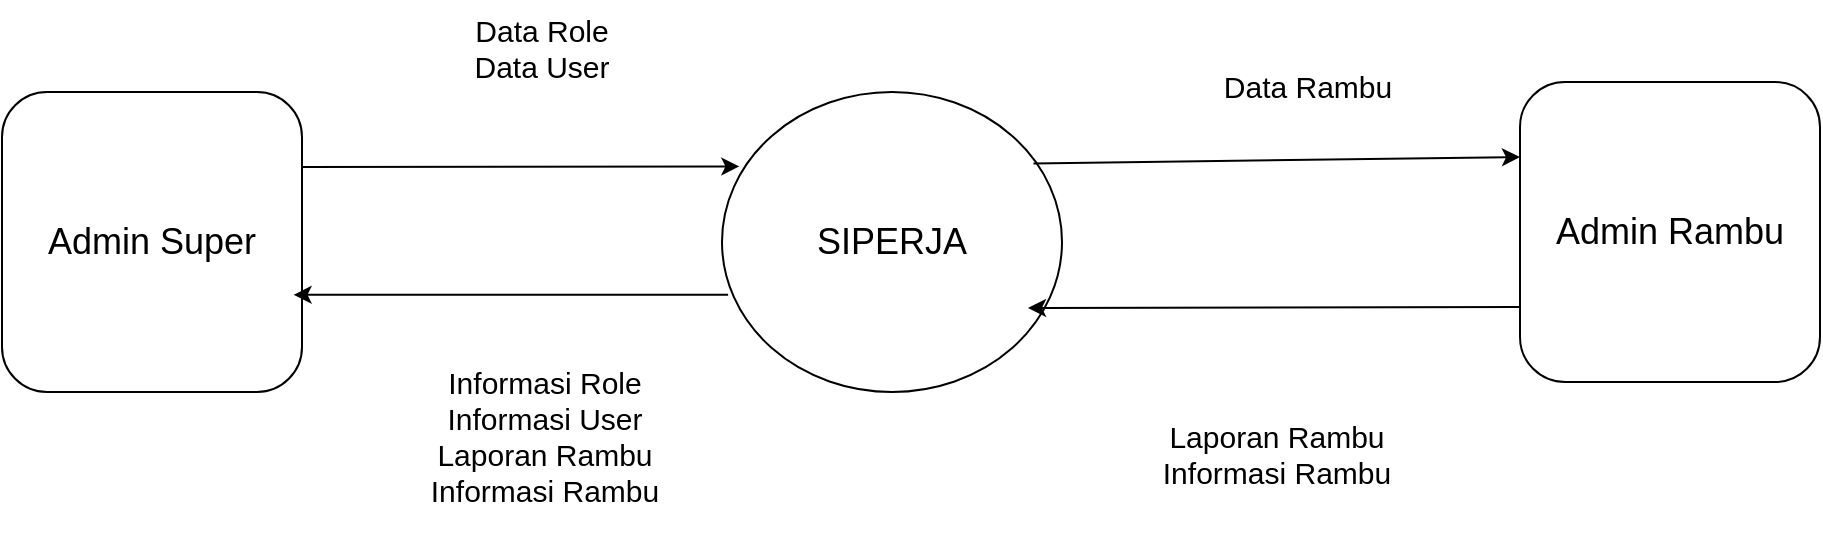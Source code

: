 <mxfile version="26.2.14" pages="2">
  <diagram id="C5RBs43oDa-KdzZeNtuy" name="Level 0">
    <mxGraphModel dx="1111" dy="439" grid="0" gridSize="10" guides="1" tooltips="1" connect="1" arrows="1" fold="1" page="0" pageScale="1" pageWidth="827" pageHeight="1169" math="0" shadow="0">
      <root>
        <mxCell id="WIyWlLk6GJQsqaUBKTNV-0" />
        <mxCell id="WIyWlLk6GJQsqaUBKTNV-1" parent="WIyWlLk6GJQsqaUBKTNV-0" />
        <mxCell id="aBu6ehMNbrsb8fg8pgl0-0" value="&lt;font style=&quot;font-size: 18px;&quot;&gt;Admin Super&lt;/font&gt;" style="rounded=1;whiteSpace=wrap;html=1;" parent="WIyWlLk6GJQsqaUBKTNV-1" vertex="1">
          <mxGeometry x="140" y="360" width="150" height="150" as="geometry" />
        </mxCell>
        <mxCell id="aBu6ehMNbrsb8fg8pgl0-1" value="&lt;font style=&quot;font-size: 18px;&quot;&gt;SIPERJA&lt;/font&gt;" style="ellipse;whiteSpace=wrap;html=1;" parent="WIyWlLk6GJQsqaUBKTNV-1" vertex="1">
          <mxGeometry x="500" y="360" width="170" height="150" as="geometry" />
        </mxCell>
        <mxCell id="aBu6ehMNbrsb8fg8pgl0-2" value="" style="endArrow=classic;html=1;rounded=0;exitX=1;exitY=0.25;exitDx=0;exitDy=0;entryX=0.051;entryY=0.248;entryDx=0;entryDy=0;entryPerimeter=0;" parent="WIyWlLk6GJQsqaUBKTNV-1" source="aBu6ehMNbrsb8fg8pgl0-0" target="aBu6ehMNbrsb8fg8pgl0-1" edge="1">
          <mxGeometry width="50" height="50" relative="1" as="geometry">
            <mxPoint x="390" y="630" as="sourcePoint" />
            <mxPoint x="440" y="580" as="targetPoint" />
          </mxGeometry>
        </mxCell>
        <mxCell id="aBu6ehMNbrsb8fg8pgl0-3" value="" style="endArrow=classic;html=1;rounded=0;exitX=0.018;exitY=0.676;exitDx=0;exitDy=0;exitPerimeter=0;entryX=0.972;entryY=0.676;entryDx=0;entryDy=0;entryPerimeter=0;" parent="WIyWlLk6GJQsqaUBKTNV-1" source="aBu6ehMNbrsb8fg8pgl0-1" target="aBu6ehMNbrsb8fg8pgl0-0" edge="1">
          <mxGeometry width="50" height="50" relative="1" as="geometry">
            <mxPoint x="390" y="630" as="sourcePoint" />
            <mxPoint x="360" y="580" as="targetPoint" />
          </mxGeometry>
        </mxCell>
        <mxCell id="aBu6ehMNbrsb8fg8pgl0-5" value="&lt;span style=&quot;font-size: 15px;&quot;&gt;Data Role&lt;/span&gt;&lt;div&gt;&lt;span style=&quot;font-size: 15px;&quot;&gt;Data User&lt;/span&gt;&lt;/div&gt;&lt;div&gt;&lt;span style=&quot;font-size: 15px;&quot;&gt;&lt;br&gt;&lt;/span&gt;&lt;/div&gt;" style="text;html=1;align=center;verticalAlign=middle;whiteSpace=wrap;rounded=0;" parent="WIyWlLk6GJQsqaUBKTNV-1" vertex="1">
          <mxGeometry x="330" y="314" width="160" height="66" as="geometry" />
        </mxCell>
        <mxCell id="aBu6ehMNbrsb8fg8pgl0-6" value="&lt;span style=&quot;font-size: 15px;&quot;&gt;Informasi Role&lt;/span&gt;&lt;div&gt;&lt;span style=&quot;font-size: 15px;&quot;&gt;Informasi User&lt;/span&gt;&lt;/div&gt;&lt;div&gt;&lt;span style=&quot;font-size: 15px;&quot;&gt;Laporan Rambu&lt;/span&gt;&lt;/div&gt;&lt;div&gt;&lt;span style=&quot;font-size: 15px;&quot;&gt;Informasi Rambu&lt;/span&gt;&lt;/div&gt;" style="text;html=1;align=center;verticalAlign=middle;whiteSpace=wrap;rounded=0;" parent="WIyWlLk6GJQsqaUBKTNV-1" vertex="1">
          <mxGeometry x="330" y="480" width="163" height="104" as="geometry" />
        </mxCell>
        <mxCell id="aJsum7RN5ESlgPJSQrR3-0" value="&lt;font style=&quot;font-size: 18px;&quot;&gt;Admin Rambu&lt;/font&gt;" style="rounded=1;whiteSpace=wrap;html=1;" parent="WIyWlLk6GJQsqaUBKTNV-1" vertex="1">
          <mxGeometry x="899" y="355" width="150" height="150" as="geometry" />
        </mxCell>
        <mxCell id="aJsum7RN5ESlgPJSQrR3-2" value="" style="endArrow=classic;html=1;rounded=0;exitX=0.916;exitY=0.238;exitDx=0;exitDy=0;entryX=0;entryY=0.25;entryDx=0;entryDy=0;exitPerimeter=0;" parent="WIyWlLk6GJQsqaUBKTNV-1" source="aBu6ehMNbrsb8fg8pgl0-1" target="aJsum7RN5ESlgPJSQrR3-0" edge="1">
          <mxGeometry width="50" height="50" relative="1" as="geometry">
            <mxPoint x="660" y="394" as="sourcePoint" />
            <mxPoint x="879" y="393" as="targetPoint" />
          </mxGeometry>
        </mxCell>
        <mxCell id="aJsum7RN5ESlgPJSQrR3-3" value="" style="endArrow=classic;html=1;rounded=0;exitX=0;exitY=0.75;exitDx=0;exitDy=0;" parent="WIyWlLk6GJQsqaUBKTNV-1" source="aJsum7RN5ESlgPJSQrR3-0" edge="1">
          <mxGeometry width="50" height="50" relative="1" as="geometry">
            <mxPoint x="884" y="464" as="sourcePoint" />
            <mxPoint x="653" y="468" as="targetPoint" />
          </mxGeometry>
        </mxCell>
        <mxCell id="aJsum7RN5ESlgPJSQrR3-4" value="&lt;div&gt;&lt;span style=&quot;font-size: 15px;&quot;&gt;Laporan Rambu&lt;/span&gt;&lt;/div&gt;&lt;div&gt;&lt;span style=&quot;font-size: 15px;&quot;&gt;Informasi Rambu&lt;/span&gt;&lt;/div&gt;" style="text;html=1;align=center;verticalAlign=middle;whiteSpace=wrap;rounded=0;" parent="WIyWlLk6GJQsqaUBKTNV-1" vertex="1">
          <mxGeometry x="696" y="489" width="163" height="104" as="geometry" />
        </mxCell>
        <mxCell id="aJsum7RN5ESlgPJSQrR3-5" value="&lt;span style=&quot;font-size: 15px; background-color: initial;&quot;&gt;Data Rambu&lt;/span&gt;" style="text;html=1;align=center;verticalAlign=middle;whiteSpace=wrap;rounded=0;" parent="WIyWlLk6GJQsqaUBKTNV-1" vertex="1">
          <mxGeometry x="713" y="324" width="160" height="66" as="geometry" />
        </mxCell>
      </root>
    </mxGraphModel>
  </diagram>
  <diagram id="wrSLxRUxpBzJUvEXyqeh" name="Level 1">
    <mxGraphModel dx="3052" dy="1132" grid="0" gridSize="10" guides="1" tooltips="1" connect="1" arrows="1" fold="1" page="0" pageScale="1" pageWidth="827" pageHeight="1169" math="0" shadow="0">
      <root>
        <mxCell id="0" />
        <mxCell id="1" parent="0" />
        <mxCell id="WwMhJ7izq82pFThKdnqK-1" value="&lt;font size=&quot;3&quot;&gt;Admin Rambu&lt;/font&gt;" style="rounded=1;whiteSpace=wrap;html=1;" parent="1" vertex="1">
          <mxGeometry x="-406" y="230" width="120" height="94" as="geometry" />
        </mxCell>
        <mxCell id="HvCVesEYO6FOzh01PV0A-4" style="edgeStyle=orthogonalEdgeStyle;rounded=0;orthogonalLoop=1;jettySize=auto;html=1;exitX=0.5;exitY=1;exitDx=0;exitDy=0;entryX=0;entryY=0.5;entryDx=0;entryDy=0;" parent="1" source="WwMhJ7izq82pFThKdnqK-2" target="WwMhJ7izq82pFThKdnqK-4" edge="1">
          <mxGeometry relative="1" as="geometry" />
        </mxCell>
        <mxCell id="HvCVesEYO6FOzh01PV0A-7" style="edgeStyle=orthogonalEdgeStyle;rounded=0;orthogonalLoop=1;jettySize=auto;html=1;exitX=0.25;exitY=0;exitDx=0;exitDy=0;entryX=0;entryY=0;entryDx=0;entryDy=0;" parent="1" source="WwMhJ7izq82pFThKdnqK-2" target="WwMhJ7izq82pFThKdnqK-5" edge="1">
          <mxGeometry relative="1" as="geometry">
            <Array as="points">
              <mxPoint x="-376" y="-209" />
            </Array>
          </mxGeometry>
        </mxCell>
        <mxCell id="WwMhJ7izq82pFThKdnqK-2" value="&lt;font size=&quot;3&quot;&gt;Admin Super&lt;/font&gt;" style="rounded=1;whiteSpace=wrap;html=1;" parent="1" vertex="1">
          <mxGeometry x="-406" y="-60" width="120" height="88" as="geometry" />
        </mxCell>
        <mxCell id="WwMhJ7izq82pFThKdnqK-3" value="&lt;font size=&quot;3&quot;&gt;Manage Role Data&lt;/font&gt;&lt;div&gt;&lt;font size=&quot;3&quot;&gt;2.0&lt;/font&gt;&lt;span style=&quot;color: rgba(0, 0, 0, 0); font-family: monospace; font-size: 0px; text-align: start; text-wrap-mode: nowrap; background-color: initial;&quot;&gt;%3CmxGraphModel%3E%3Croot%3E%3CmxCell%20id%3D%220%22%2F%3E%3CmxCell%20id%3D%221%22%20parent%3D%220%22%2F%3E%3CmxCell%20id%3D%222%22%20value%3D%22%26lt%3Bfont%20size%3D%26quot%3B3%26quot%3B%26gt%3BAdmin%20Rambu%26lt%3B%2Ffont%26gt%3B%22%20style%3D%22rounded%3D1%3BwhiteSpace%3Dwrap%3Bhtml%3D1%3B%22%20vertex%3D%221%22%20parent%3D%221%22%3E%3CmxGeometry%20x%3D%22-232%22%20y%3D%2213%22%20width%3D%22120%22%20height%3D%2260%22%20as%3D%22geometry%22%2F%3E%3C%2FmxCell%3E%3C%2Froot%3E%3C%2FmxGraphModel%3E&lt;/span&gt;&lt;/div&gt;" style="ellipse;whiteSpace=wrap;html=1;" parent="1" vertex="1">
          <mxGeometry x="-142" y="-75" width="133" height="107" as="geometry" />
        </mxCell>
        <mxCell id="WwMhJ7izq82pFThKdnqK-4" value="&lt;font size=&quot;3&quot;&gt;Login&lt;/font&gt;&lt;div&gt;&lt;font size=&quot;3&quot;&gt;1.0&lt;/font&gt;&lt;/div&gt;" style="ellipse;whiteSpace=wrap;html=1;" parent="1" vertex="1">
          <mxGeometry x="-129" y="83" width="120" height="80" as="geometry" />
        </mxCell>
        <mxCell id="HvCVesEYO6FOzh01PV0A-8" style="edgeStyle=orthogonalEdgeStyle;rounded=0;orthogonalLoop=1;jettySize=auto;html=1;exitX=0;exitY=1;exitDx=0;exitDy=0;entryX=0.75;entryY=0;entryDx=0;entryDy=0;" parent="1" source="WwMhJ7izq82pFThKdnqK-5" target="WwMhJ7izq82pFThKdnqK-2" edge="1">
          <mxGeometry relative="1" as="geometry" />
        </mxCell>
        <mxCell id="HvCVesEYO6FOzh01PV0A-23" style="edgeStyle=orthogonalEdgeStyle;rounded=0;orthogonalLoop=1;jettySize=auto;html=1;exitX=1;exitY=0;exitDx=0;exitDy=0;entryX=0.75;entryY=0;entryDx=0;entryDy=0;" parent="1" source="WwMhJ7izq82pFThKdnqK-5" target="WwMhJ7izq82pFThKdnqK-11" edge="1">
          <mxGeometry relative="1" as="geometry" />
        </mxCell>
        <mxCell id="WwMhJ7izq82pFThKdnqK-5" value="&lt;font size=&quot;3&quot;&gt;Manage User Data&lt;/font&gt;&lt;div&gt;&lt;font size=&quot;3&quot;&gt;3.0&lt;/font&gt;&lt;span style=&quot;color: rgba(0, 0, 0, 0); font-family: monospace; font-size: 0px; text-align: start; text-wrap-mode: nowrap; background-color: initial;&quot;&gt;%3CmxGraphModel%3E%3Croot%3E%3CmxCell%20id%3D%220%22%2F%3E%3CmxCell%20id%3D%221%22%20parent%3D%220%22%2F%3E%3CmxCell%20id%3D%222%22%20value%3D%22%26lt%3Bfont%20size%3D%26quot%3B3%26quot%3B%26gt%3BAdmin%20Rambu%26lt%3B%2Ffont%26gt%3B%22%20style%3D%22rounded%3D1%3BwhiteSpace%3Dwrap%3Bhtml%3D1%3B%22%20vertex%3D%221%22%20parent%3D%221%22%3E%3CmxGeometry%20x%3D%22-232%22%20y%3D%2213%22%20width%3D%22120%22%20height%3D%2260%22%20as%3D%22geometry%22%2F%3E%3C%2FmxCell%3E%3C%2Froot%3E%3C%2FmxGraphModel%3E&lt;/span&gt;&lt;/div&gt;" style="ellipse;whiteSpace=wrap;html=1;" parent="1" vertex="1">
          <mxGeometry x="-142" y="-225" width="134" height="103" as="geometry" />
        </mxCell>
        <mxCell id="HvCVesEYO6FOzh01PV0A-15" style="edgeStyle=orthogonalEdgeStyle;rounded=0;orthogonalLoop=1;jettySize=auto;html=1;exitX=0.5;exitY=0;exitDx=0;exitDy=0;entryX=0;entryY=0.5;entryDx=0;entryDy=0;" parent="1" source="WwMhJ7izq82pFThKdnqK-6" target="WwMhJ7izq82pFThKdnqK-2" edge="1">
          <mxGeometry relative="1" as="geometry" />
        </mxCell>
        <mxCell id="WwMhJ7izq82pFThKdnqK-6" value="&lt;font size=&quot;3&quot;&gt;Manage Rambu Data&lt;/font&gt;&lt;div&gt;&lt;font size=&quot;3&quot;&gt;4.0&lt;/font&gt;&lt;span style=&quot;color: rgba(0, 0, 0, 0); font-family: monospace; font-size: 0px; text-align: start; text-wrap-mode: nowrap; background-color: initial;&quot;&gt;%3CmxGraphModel%3E%3Croot%3E%3CmxCell%20id%3D%220%22%2F%3E%3CmxCell%20id%3D%221%22%20parent%3D%220%22%2F%3E%3CmxCell%20id%3D%222%22%20value%3D%22%26lt%3Bfont%20size%3D%26quot%3B3%26quot%3B%26gt%3BAdmin%20Rambu%26lt%3B%2Ffont%26gt%3B%22%20style%3D%22rounded%3D1%3BwhiteSpace%3Dwrap%3Bhtml%3D1%3B%22%20vertex%3D%221%22%20parent%3D%221%22%3E%3CmxGeometry%20x%3D%22-232%22%20y%3D%2213%22%20width%3D%22120%22%20height%3D%2260%22%20as%3D%22geometry%22%2F%3E%3C%2FmxCell%3E%3C%2Froot%3E%3C%2FmxGraphModel%3E&lt;/span&gt;&lt;/div&gt;" style="ellipse;whiteSpace=wrap;html=1;" parent="1" vertex="1">
          <mxGeometry x="-663" y="231" width="135" height="93" as="geometry" />
        </mxCell>
        <mxCell id="HvCVesEYO6FOzh01PV0A-24" style="edgeStyle=orthogonalEdgeStyle;rounded=0;orthogonalLoop=1;jettySize=auto;html=1;exitX=0.25;exitY=0;exitDx=0;exitDy=0;entryX=1;entryY=1;entryDx=0;entryDy=0;" parent="1" source="WwMhJ7izq82pFThKdnqK-11" target="WwMhJ7izq82pFThKdnqK-5" edge="1">
          <mxGeometry relative="1" as="geometry">
            <Array as="points">
              <mxPoint x="370" y="-138" />
            </Array>
          </mxGeometry>
        </mxCell>
        <mxCell id="HvCVesEYO6FOzh01PV0A-25" style="edgeStyle=orthogonalEdgeStyle;rounded=0;orthogonalLoop=1;jettySize=auto;html=1;exitX=0;exitY=0.75;exitDx=0;exitDy=0;entryX=0.5;entryY=1;entryDx=0;entryDy=0;" parent="1" source="WwMhJ7izq82pFThKdnqK-11" target="WwMhJ7izq82pFThKdnqK-4" edge="1">
          <mxGeometry relative="1" as="geometry" />
        </mxCell>
        <mxCell id="WwMhJ7izq82pFThKdnqK-11" value="&lt;font style=&quot;font-size: 18px;&quot;&gt;User&lt;/font&gt;" style="shape=partialRectangle;whiteSpace=wrap;html=1;left=0;right=0;fillColor=none;" parent="1" vertex="1">
          <mxGeometry x="339" y="319" width="117" height="60" as="geometry" />
        </mxCell>
        <mxCell id="HvCVesEYO6FOzh01PV0A-36" style="edgeStyle=orthogonalEdgeStyle;rounded=0;orthogonalLoop=1;jettySize=auto;html=1;exitX=0.5;exitY=0;exitDx=0;exitDy=0;entryX=0.5;entryY=1;entryDx=0;entryDy=0;" parent="1" source="WwMhJ7izq82pFThKdnqK-38" target="WwMhJ7izq82pFThKdnqK-5" edge="1">
          <mxGeometry relative="1" as="geometry" />
        </mxCell>
        <mxCell id="WwMhJ7izq82pFThKdnqK-38" value="&lt;font style=&quot;font-size: 18px;&quot;&gt;Role&lt;/font&gt;" style="shape=partialRectangle;whiteSpace=wrap;html=1;left=0;right=0;fillColor=none;" parent="1" vertex="1">
          <mxGeometry x="127" y="-55" width="173" height="78" as="geometry" />
        </mxCell>
        <mxCell id="WwMhJ7izq82pFThKdnqK-42" value="&lt;font style=&quot;font-size: 18px;&quot;&gt;Rambu&lt;/font&gt;" style="shape=partialRectangle;whiteSpace=wrap;html=1;left=0;right=0;fillColor=none;" parent="1" vertex="1">
          <mxGeometry x="-929" y="247.5" width="120" height="60" as="geometry" />
        </mxCell>
        <mxCell id="HvCVesEYO6FOzh01PV0A-3" style="edgeStyle=orthogonalEdgeStyle;rounded=0;orthogonalLoop=1;jettySize=auto;html=1;exitX=0.5;exitY=0;exitDx=0;exitDy=0;entryX=0.017;entryY=0.737;entryDx=0;entryDy=0;entryPerimeter=0;" parent="1" source="WwMhJ7izq82pFThKdnqK-1" target="WwMhJ7izq82pFThKdnqK-4" edge="1">
          <mxGeometry relative="1" as="geometry">
            <Array as="points">
              <mxPoint x="-346" y="142" />
            </Array>
          </mxGeometry>
        </mxCell>
        <mxCell id="HvCVesEYO6FOzh01PV0A-5" value="" style="endArrow=classic;html=1;rounded=0;exitX=1;exitY=0.75;exitDx=0;exitDy=0;entryX=0.05;entryY=0.766;entryDx=0;entryDy=0;entryPerimeter=0;" parent="1" source="WwMhJ7izq82pFThKdnqK-2" target="WwMhJ7izq82pFThKdnqK-3" edge="1">
          <mxGeometry width="50" height="50" relative="1" as="geometry">
            <mxPoint x="-42" y="132" as="sourcePoint" />
            <mxPoint x="8" y="82" as="targetPoint" />
          </mxGeometry>
        </mxCell>
        <mxCell id="HvCVesEYO6FOzh01PV0A-6" value="" style="endArrow=classic;html=1;rounded=0;exitX=0;exitY=0.346;exitDx=0;exitDy=0;exitPerimeter=0;entryX=1;entryY=0.25;entryDx=0;entryDy=0;" parent="1" source="WwMhJ7izq82pFThKdnqK-3" target="WwMhJ7izq82pFThKdnqK-2" edge="1">
          <mxGeometry width="50" height="50" relative="1" as="geometry">
            <mxPoint x="-42" y="132" as="sourcePoint" />
            <mxPoint x="-172" y="-60" as="targetPoint" />
          </mxGeometry>
        </mxCell>
        <mxCell id="HvCVesEYO6FOzh01PV0A-10" value="" style="endArrow=classic;html=1;rounded=0;entryX=0;entryY=0.75;entryDx=0;entryDy=0;exitX=0.89;exitY=0.766;exitDx=0;exitDy=0;exitPerimeter=0;" parent="1" source="WwMhJ7izq82pFThKdnqK-3" target="WwMhJ7izq82pFThKdnqK-38" edge="1">
          <mxGeometry width="50" height="50" relative="1" as="geometry">
            <mxPoint x="-19" y="5" as="sourcePoint" />
            <mxPoint x="-125" y="17" as="targetPoint" />
          </mxGeometry>
        </mxCell>
        <mxCell id="HvCVesEYO6FOzh01PV0A-11" value="" style="endArrow=classic;html=1;rounded=0;exitX=0;exitY=0.25;exitDx=0;exitDy=0;entryX=0.99;entryY=0.361;entryDx=0;entryDy=0;entryPerimeter=0;" parent="1" source="WwMhJ7izq82pFThKdnqK-38" target="WwMhJ7izq82pFThKdnqK-3" edge="1">
          <mxGeometry width="50" height="50" relative="1" as="geometry">
            <mxPoint x="-132" y="-28" as="sourcePoint" />
            <mxPoint x="-12" y="-35" as="targetPoint" />
          </mxGeometry>
        </mxCell>
        <mxCell id="HvCVesEYO6FOzh01PV0A-13" value="" style="endArrow=classic;html=1;rounded=0;entryX=0.946;entryY=0.351;entryDx=0;entryDy=0;entryPerimeter=0;exitX=-0.036;exitY=0.376;exitDx=0;exitDy=0;exitPerimeter=0;" parent="1" source="WwMhJ7izq82pFThKdnqK-1" target="WwMhJ7izq82pFThKdnqK-6" edge="1">
          <mxGeometry width="50" height="50" relative="1" as="geometry">
            <mxPoint x="-42" y="132" as="sourcePoint" />
            <mxPoint x="8" y="82" as="targetPoint" />
          </mxGeometry>
        </mxCell>
        <mxCell id="HvCVesEYO6FOzh01PV0A-14" value="" style="endArrow=classic;html=1;rounded=0;entryX=0;entryY=0.75;entryDx=0;entryDy=0;exitX=0.97;exitY=0.71;exitDx=0;exitDy=0;exitPerimeter=0;" parent="1" source="WwMhJ7izq82pFThKdnqK-6" target="WwMhJ7izq82pFThKdnqK-1" edge="1">
          <mxGeometry width="50" height="50" relative="1" as="geometry">
            <mxPoint x="-42" y="132" as="sourcePoint" />
            <mxPoint x="8" y="82" as="targetPoint" />
          </mxGeometry>
        </mxCell>
        <mxCell id="HvCVesEYO6FOzh01PV0A-16" value="" style="endArrow=classic;html=1;rounded=0;exitX=1;exitY=0.25;exitDx=0;exitDy=0;entryX=0.069;entryY=0.351;entryDx=0;entryDy=0;entryPerimeter=0;" parent="1" source="WwMhJ7izq82pFThKdnqK-42" target="WwMhJ7izq82pFThKdnqK-6" edge="1">
          <mxGeometry width="50" height="50" relative="1" as="geometry">
            <mxPoint x="-370" y="132" as="sourcePoint" />
            <mxPoint x="-320" y="82" as="targetPoint" />
          </mxGeometry>
        </mxCell>
        <mxCell id="HvCVesEYO6FOzh01PV0A-17" value="" style="endArrow=classic;html=1;rounded=0;entryX=1;entryY=0.75;entryDx=0;entryDy=0;exitX=0.02;exitY=0.674;exitDx=0;exitDy=0;exitPerimeter=0;" parent="1" source="WwMhJ7izq82pFThKdnqK-6" target="WwMhJ7izq82pFThKdnqK-42" edge="1">
          <mxGeometry width="50" height="50" relative="1" as="geometry">
            <mxPoint x="-370" y="132" as="sourcePoint" />
            <mxPoint x="-320" y="82" as="targetPoint" />
          </mxGeometry>
        </mxCell>
        <mxCell id="HvCVesEYO6FOzh01PV0A-18" value="&lt;font style=&quot;font-size: 16px;&quot;&gt;Informasi Rambu&lt;/font&gt;" style="text;html=1;align=center;verticalAlign=middle;whiteSpace=wrap;rounded=0;" parent="1" vertex="1">
          <mxGeometry x="-629" y="-60" width="151" height="35" as="geometry" />
        </mxCell>
        <mxCell id="HvCVesEYO6FOzh01PV0A-19" value="&lt;font style=&quot;font-size: 16px;&quot;&gt;Informasi Rambu&lt;/font&gt;" style="text;html=1;align=center;verticalAlign=middle;whiteSpace=wrap;rounded=0;" parent="1" vertex="1">
          <mxGeometry x="-551" y="310" width="151" height="35" as="geometry" />
        </mxCell>
        <mxCell id="HvCVesEYO6FOzh01PV0A-20" value="&lt;font style=&quot;font-size: 16px;&quot;&gt;Data Rambu&lt;/font&gt;" style="text;html=1;align=center;verticalAlign=middle;whiteSpace=wrap;rounded=0;" parent="1" vertex="1">
          <mxGeometry x="-546" y="218" width="151" height="35" as="geometry" />
        </mxCell>
        <mxCell id="HvCVesEYO6FOzh01PV0A-21" value="&lt;font style=&quot;font-size: 16px;&quot;&gt;Data Rambu&lt;/font&gt;" style="text;html=1;align=center;verticalAlign=middle;whiteSpace=wrap;rounded=0;" parent="1" vertex="1">
          <mxGeometry x="-814" y="310" width="151" height="35" as="geometry" />
        </mxCell>
        <mxCell id="HvCVesEYO6FOzh01PV0A-22" value="&lt;font style=&quot;font-size: 16px;&quot;&gt;Informasi Rambu&lt;/font&gt;" style="text;html=1;align=center;verticalAlign=middle;whiteSpace=wrap;rounded=0;" parent="1" vertex="1">
          <mxGeometry x="-802" y="212.5" width="151" height="35" as="geometry" />
        </mxCell>
        <mxCell id="HvCVesEYO6FOzh01PV0A-26" value="&lt;font style=&quot;font-size: 16px;&quot;&gt;Informasi User&lt;/font&gt;" style="text;html=1;align=center;verticalAlign=middle;whiteSpace=wrap;rounded=0;" parent="1" vertex="1">
          <mxGeometry x="-35" y="312" width="151" height="35" as="geometry" />
        </mxCell>
        <mxCell id="HvCVesEYO6FOzh01PV0A-27" value="&lt;font style=&quot;font-size: 16px;&quot;&gt;Informasi User&lt;/font&gt;" style="text;html=1;align=center;verticalAlign=middle;whiteSpace=wrap;rounded=0;" parent="1" vertex="1">
          <mxGeometry x="-297" y="-125" width="151" height="35" as="geometry" />
        </mxCell>
        <mxCell id="HvCVesEYO6FOzh01PV0A-28" value="&lt;font style=&quot;font-size: 16px;&quot;&gt;Informasi User&lt;/font&gt;" style="text;html=1;align=center;verticalAlign=middle;whiteSpace=wrap;rounded=0;" parent="1" vertex="1">
          <mxGeometry x="105" y="-175" width="151" height="35" as="geometry" />
        </mxCell>
        <mxCell id="HvCVesEYO6FOzh01PV0A-29" value="&lt;font style=&quot;font-size: 16px;&quot;&gt;Data User&lt;/font&gt;" style="text;html=1;align=center;verticalAlign=middle;whiteSpace=wrap;rounded=0;" parent="1" vertex="1">
          <mxGeometry x="-354" y="-245" width="151" height="35" as="geometry" />
        </mxCell>
        <mxCell id="HvCVesEYO6FOzh01PV0A-30" value="&lt;font style=&quot;font-size: 16px;&quot;&gt;Data User&lt;/font&gt;" style="text;html=1;align=center;verticalAlign=middle;whiteSpace=wrap;rounded=0;" parent="1" vertex="1">
          <mxGeometry x="133" y="-255" width="151" height="35" as="geometry" />
        </mxCell>
        <mxCell id="HvCVesEYO6FOzh01PV0A-31" value="&lt;font style=&quot;font-size: 16px;&quot;&gt;Data Role&lt;/font&gt;" style="text;html=1;align=center;verticalAlign=middle;whiteSpace=wrap;rounded=0;" parent="1" vertex="1">
          <mxGeometry x="-284" y="23" width="151" height="35" as="geometry" />
        </mxCell>
        <mxCell id="HvCVesEYO6FOzh01PV0A-32" value="&lt;font style=&quot;font-size: 16px;&quot;&gt;Data Role&lt;/font&gt;" style="text;html=1;align=center;verticalAlign=middle;whiteSpace=wrap;rounded=0;" parent="1" vertex="1">
          <mxGeometry x="-24" y="13" width="151" height="35" as="geometry" />
        </mxCell>
        <mxCell id="HvCVesEYO6FOzh01PV0A-33" value="&lt;font style=&quot;font-size: 16px;&quot;&gt;Informasi Role&lt;/font&gt;" style="text;html=1;align=center;verticalAlign=middle;whiteSpace=wrap;rounded=0;" parent="1" vertex="1">
          <mxGeometry x="-289" y="-82" width="151" height="35" as="geometry" />
        </mxCell>
        <mxCell id="HvCVesEYO6FOzh01PV0A-34" value="&lt;font style=&quot;font-size: 16px;&quot;&gt;Informasi Role&lt;/font&gt;" style="text;html=1;align=center;verticalAlign=middle;whiteSpace=wrap;rounded=0;" parent="1" vertex="1">
          <mxGeometry x="-24" y="-82" width="151" height="35" as="geometry" />
        </mxCell>
        <mxCell id="HvCVesEYO6FOzh01PV0A-37" value="&lt;font style=&quot;font-size: 16px;&quot;&gt;Data Role&lt;/font&gt;" style="text;html=1;align=center;verticalAlign=middle;whiteSpace=wrap;rounded=0;" parent="1" vertex="1">
          <mxGeometry x="13" y="-122" width="151" height="35" as="geometry" />
        </mxCell>
      </root>
    </mxGraphModel>
  </diagram>
</mxfile>
